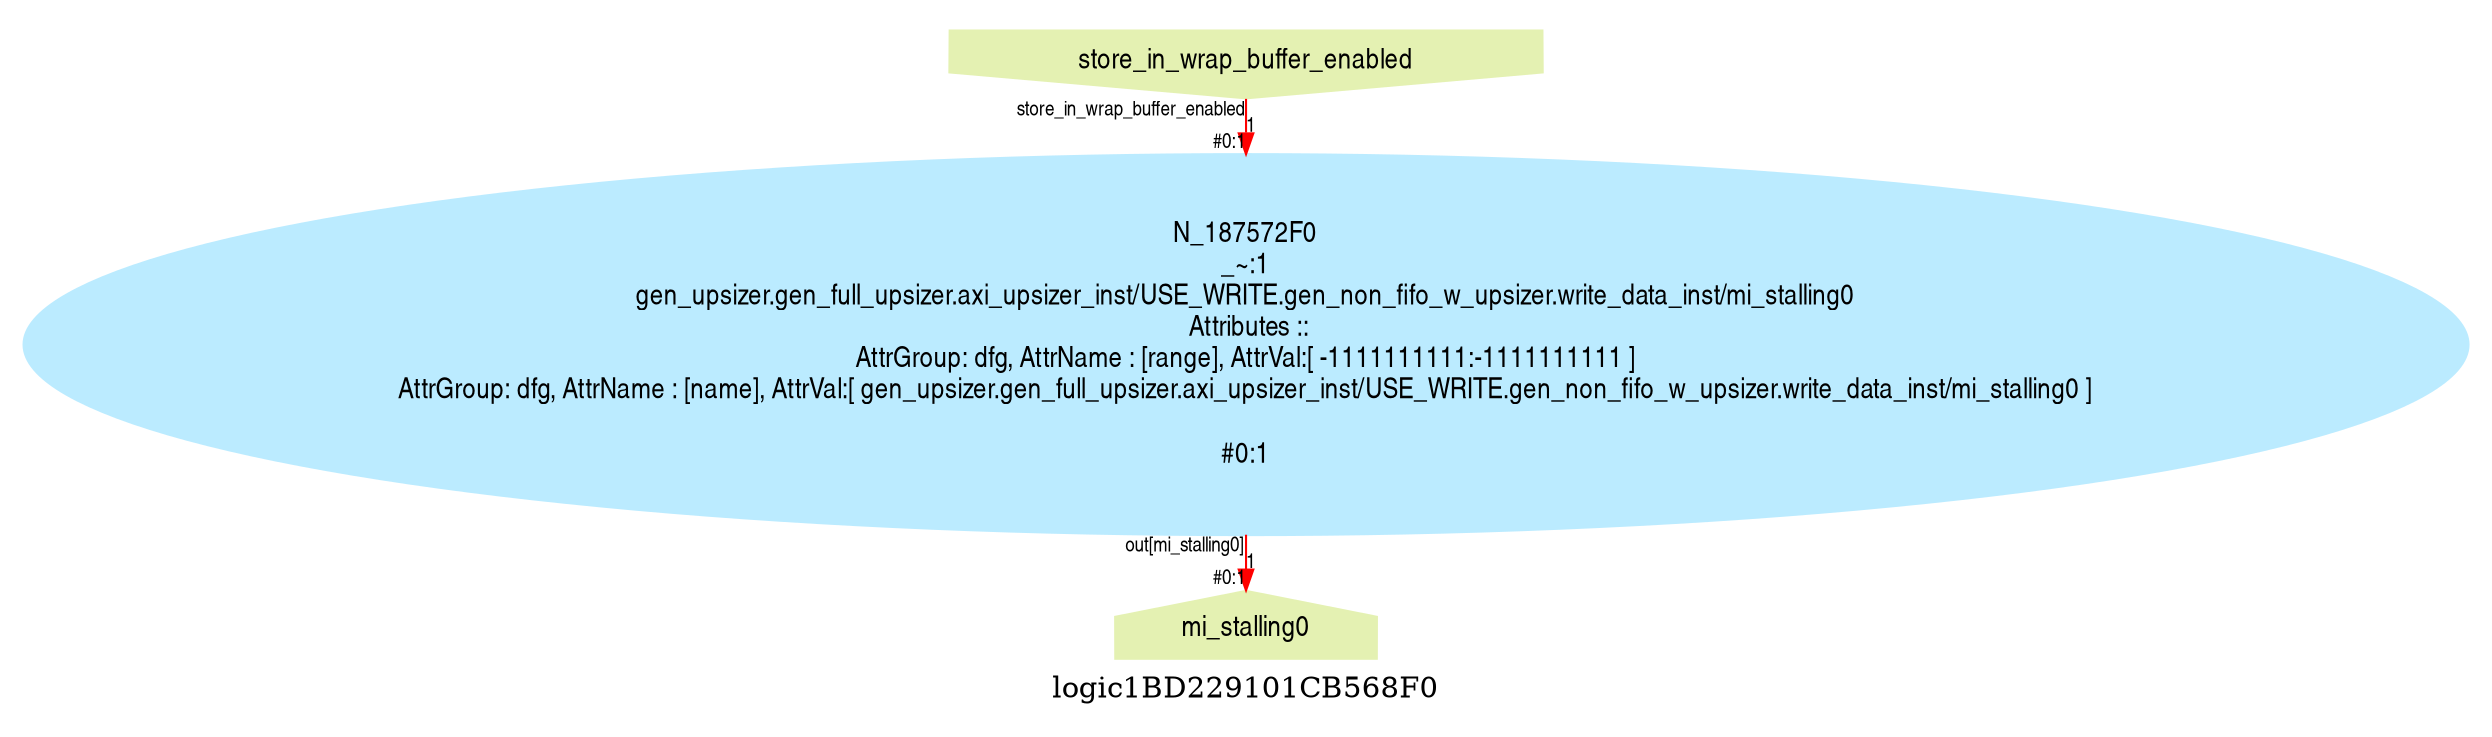 digraph logic1BD229101CB568F0 {
graph [label="logic1BD229101CB568F0", margin="0.1,0.1", size="100,100", ranksep=0.1, splines=true];
node [style=filled, color="#ffee80", fontname=helveticanarrow];
edge [color="#ff0000", fontsize=10, fontname=helveticanarrow];
{ rank = source;logic1BD229101CB568F0_store_in_wrap_buffer_enabled [label="store_in_wrap_buffer_enabled", shape=invhouse, color="#e4f1b2"];
}
{ rank = sink;logic1BD229101CB568F0_mi_stalling0 [label="mi_stalling0", shape=house, color="#e4f1b2"];
}
N_187572F0 [label="N_187572F0\n_~:1\ngen_upsizer.gen_full_upsizer.axi_upsizer_inst/USE_WRITE.gen_non_fifo_w_upsizer.write_data_inst/mi_stalling0\n Attributes ::\nAttrGroup: dfg, AttrName : [range], AttrVal:[ -1111111111:-1111111111 ]\nAttrGroup: dfg, AttrName : [name], AttrVal:[ gen_upsizer.gen_full_upsizer.axi_upsizer_inst/USE_WRITE.gen_non_fifo_w_upsizer.write_data_inst/mi_stalling0 ]\n\n#0:1\n", color="#bbebff"];
logic1BD229101CB568F0_store_in_wrap_buffer_enabled -> N_187572F0 [label="1", taillabel=<store_in_wrap_buffer_enabled>, headlabel=<in>, headlabel=<#0:1>];
N_187572F0 -> logic1BD229101CB568F0_mi_stalling0 [label="1", taillabel=<out[mi_stalling0]>, headlabel=<mi_stalling0>, headlabel=<#0:1>];
}
